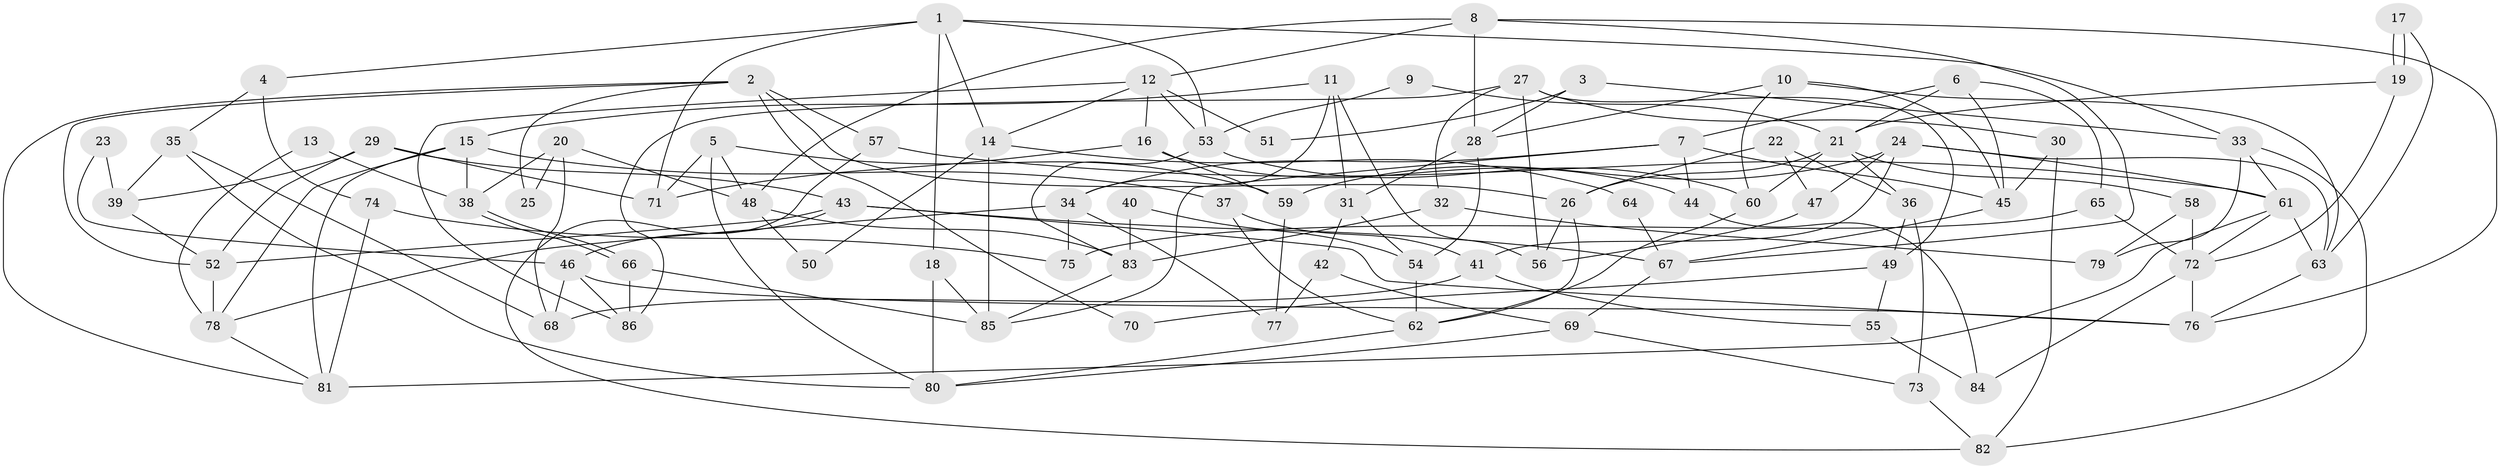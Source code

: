 // Generated by graph-tools (version 1.1) at 2025/02/03/09/25 03:02:10]
// undirected, 86 vertices, 172 edges
graph export_dot {
graph [start="1"]
  node [color=gray90,style=filled];
  1;
  2;
  3;
  4;
  5;
  6;
  7;
  8;
  9;
  10;
  11;
  12;
  13;
  14;
  15;
  16;
  17;
  18;
  19;
  20;
  21;
  22;
  23;
  24;
  25;
  26;
  27;
  28;
  29;
  30;
  31;
  32;
  33;
  34;
  35;
  36;
  37;
  38;
  39;
  40;
  41;
  42;
  43;
  44;
  45;
  46;
  47;
  48;
  49;
  50;
  51;
  52;
  53;
  54;
  55;
  56;
  57;
  58;
  59;
  60;
  61;
  62;
  63;
  64;
  65;
  66;
  67;
  68;
  69;
  70;
  71;
  72;
  73;
  74;
  75;
  76;
  77;
  78;
  79;
  80;
  81;
  82;
  83;
  84;
  85;
  86;
  1 -- 14;
  1 -- 33;
  1 -- 4;
  1 -- 18;
  1 -- 53;
  1 -- 71;
  2 -- 81;
  2 -- 26;
  2 -- 25;
  2 -- 52;
  2 -- 57;
  2 -- 70;
  3 -- 28;
  3 -- 33;
  3 -- 51;
  4 -- 35;
  4 -- 74;
  5 -- 80;
  5 -- 71;
  5 -- 48;
  5 -- 59;
  6 -- 7;
  6 -- 21;
  6 -- 45;
  6 -- 65;
  7 -- 34;
  7 -- 45;
  7 -- 44;
  7 -- 85;
  8 -- 67;
  8 -- 12;
  8 -- 28;
  8 -- 48;
  8 -- 76;
  9 -- 21;
  9 -- 53;
  10 -- 63;
  10 -- 60;
  10 -- 28;
  10 -- 45;
  11 -- 56;
  11 -- 34;
  11 -- 15;
  11 -- 31;
  12 -- 53;
  12 -- 86;
  12 -- 14;
  12 -- 16;
  12 -- 51;
  13 -- 38;
  13 -- 78;
  14 -- 85;
  14 -- 50;
  14 -- 64;
  15 -- 78;
  15 -- 37;
  15 -- 38;
  15 -- 81;
  16 -- 71;
  16 -- 44;
  16 -- 59;
  17 -- 63;
  17 -- 19;
  17 -- 19;
  18 -- 80;
  18 -- 85;
  19 -- 72;
  19 -- 21;
  20 -- 48;
  20 -- 38;
  20 -- 25;
  20 -- 68;
  21 -- 60;
  21 -- 26;
  21 -- 36;
  21 -- 58;
  22 -- 36;
  22 -- 47;
  22 -- 26;
  23 -- 46;
  23 -- 39;
  24 -- 59;
  24 -- 63;
  24 -- 41;
  24 -- 47;
  24 -- 61;
  26 -- 56;
  26 -- 62;
  27 -- 30;
  27 -- 86;
  27 -- 32;
  27 -- 49;
  27 -- 56;
  28 -- 31;
  28 -- 54;
  29 -- 39;
  29 -- 52;
  29 -- 43;
  29 -- 71;
  30 -- 45;
  30 -- 82;
  31 -- 42;
  31 -- 54;
  32 -- 83;
  32 -- 79;
  33 -- 79;
  33 -- 61;
  33 -- 82;
  34 -- 75;
  34 -- 78;
  34 -- 77;
  35 -- 68;
  35 -- 80;
  35 -- 39;
  36 -- 73;
  36 -- 49;
  37 -- 62;
  37 -- 41;
  38 -- 66;
  38 -- 66;
  39 -- 52;
  40 -- 83;
  40 -- 54;
  41 -- 55;
  41 -- 68;
  42 -- 77;
  42 -- 69;
  43 -- 46;
  43 -- 52;
  43 -- 67;
  43 -- 76;
  44 -- 84;
  45 -- 67;
  46 -- 68;
  46 -- 76;
  46 -- 86;
  47 -- 56;
  48 -- 50;
  48 -- 83;
  49 -- 55;
  49 -- 70;
  52 -- 78;
  53 -- 83;
  53 -- 60;
  54 -- 62;
  55 -- 84;
  57 -- 61;
  57 -- 82;
  58 -- 72;
  58 -- 79;
  59 -- 77;
  60 -- 62;
  61 -- 72;
  61 -- 63;
  61 -- 81;
  62 -- 80;
  63 -- 76;
  64 -- 67;
  65 -- 72;
  65 -- 75;
  66 -- 85;
  66 -- 86;
  67 -- 69;
  69 -- 73;
  69 -- 80;
  72 -- 76;
  72 -- 84;
  73 -- 82;
  74 -- 81;
  74 -- 75;
  78 -- 81;
  83 -- 85;
}
